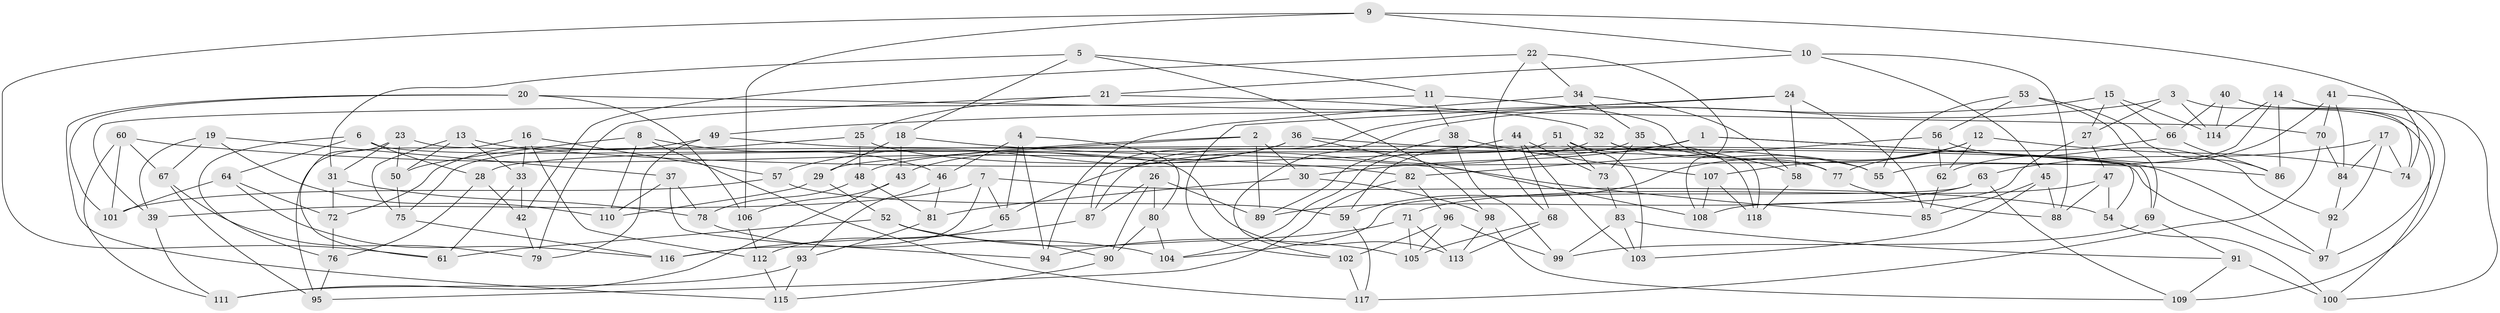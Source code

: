 // Generated by graph-tools (version 1.1) at 2025/50/03/09/25 03:50:56]
// undirected, 118 vertices, 236 edges
graph export_dot {
graph [start="1"]
  node [color=gray90,style=filled];
  1;
  2;
  3;
  4;
  5;
  6;
  7;
  8;
  9;
  10;
  11;
  12;
  13;
  14;
  15;
  16;
  17;
  18;
  19;
  20;
  21;
  22;
  23;
  24;
  25;
  26;
  27;
  28;
  29;
  30;
  31;
  32;
  33;
  34;
  35;
  36;
  37;
  38;
  39;
  40;
  41;
  42;
  43;
  44;
  45;
  46;
  47;
  48;
  49;
  50;
  51;
  52;
  53;
  54;
  55;
  56;
  57;
  58;
  59;
  60;
  61;
  62;
  63;
  64;
  65;
  66;
  67;
  68;
  69;
  70;
  71;
  72;
  73;
  74;
  75;
  76;
  77;
  78;
  79;
  80;
  81;
  82;
  83;
  84;
  85;
  86;
  87;
  88;
  89;
  90;
  91;
  92;
  93;
  94;
  95;
  96;
  97;
  98;
  99;
  100;
  101;
  102;
  103;
  104;
  105;
  106;
  107;
  108;
  109;
  110;
  111;
  112;
  113;
  114;
  115;
  116;
  117;
  118;
  1 -- 69;
  1 -- 30;
  1 -- 28;
  1 -- 54;
  2 -- 48;
  2 -- 29;
  2 -- 89;
  2 -- 30;
  3 -- 27;
  3 -- 102;
  3 -- 114;
  3 -- 100;
  4 -- 94;
  4 -- 46;
  4 -- 65;
  4 -- 80;
  5 -- 98;
  5 -- 31;
  5 -- 11;
  5 -- 18;
  6 -- 64;
  6 -- 28;
  6 -- 76;
  6 -- 113;
  7 -- 54;
  7 -- 116;
  7 -- 39;
  7 -- 65;
  8 -- 46;
  8 -- 117;
  8 -- 50;
  8 -- 110;
  9 -- 106;
  9 -- 61;
  9 -- 10;
  9 -- 74;
  10 -- 45;
  10 -- 88;
  10 -- 21;
  11 -- 39;
  11 -- 77;
  11 -- 38;
  12 -- 74;
  12 -- 107;
  12 -- 59;
  12 -- 62;
  13 -- 33;
  13 -- 50;
  13 -- 86;
  13 -- 75;
  14 -- 100;
  14 -- 114;
  14 -- 86;
  14 -- 55;
  15 -- 27;
  15 -- 87;
  15 -- 114;
  15 -- 66;
  16 -- 33;
  16 -- 95;
  16 -- 57;
  16 -- 112;
  17 -- 74;
  17 -- 84;
  17 -- 92;
  17 -- 63;
  18 -- 29;
  18 -- 43;
  18 -- 85;
  19 -- 67;
  19 -- 110;
  19 -- 39;
  19 -- 37;
  20 -- 70;
  20 -- 115;
  20 -- 106;
  20 -- 101;
  21 -- 32;
  21 -- 79;
  21 -- 25;
  22 -- 68;
  22 -- 42;
  22 -- 108;
  22 -- 34;
  23 -- 50;
  23 -- 61;
  23 -- 97;
  23 -- 31;
  24 -- 58;
  24 -- 85;
  24 -- 49;
  24 -- 102;
  25 -- 75;
  25 -- 55;
  25 -- 48;
  26 -- 89;
  26 -- 87;
  26 -- 80;
  26 -- 90;
  27 -- 108;
  27 -- 47;
  28 -- 42;
  28 -- 76;
  29 -- 52;
  29 -- 110;
  30 -- 98;
  30 -- 81;
  31 -- 72;
  31 -- 78;
  32 -- 118;
  32 -- 65;
  32 -- 55;
  33 -- 61;
  33 -- 42;
  34 -- 35;
  34 -- 94;
  34 -- 58;
  35 -- 59;
  35 -- 58;
  35 -- 73;
  36 -- 43;
  36 -- 57;
  36 -- 97;
  36 -- 108;
  37 -- 78;
  37 -- 94;
  37 -- 110;
  38 -- 107;
  38 -- 89;
  38 -- 99;
  39 -- 111;
  40 -- 66;
  40 -- 74;
  40 -- 97;
  40 -- 114;
  41 -- 62;
  41 -- 84;
  41 -- 70;
  41 -- 109;
  42 -- 79;
  43 -- 111;
  43 -- 106;
  44 -- 73;
  44 -- 68;
  44 -- 103;
  44 -- 104;
  45 -- 103;
  45 -- 85;
  45 -- 88;
  46 -- 81;
  46 -- 93;
  47 -- 54;
  47 -- 88;
  47 -- 71;
  48 -- 81;
  48 -- 78;
  49 -- 77;
  49 -- 72;
  49 -- 79;
  50 -- 75;
  51 -- 73;
  51 -- 118;
  51 -- 103;
  51 -- 87;
  52 -- 105;
  52 -- 90;
  52 -- 61;
  53 -- 56;
  53 -- 86;
  53 -- 55;
  53 -- 69;
  54 -- 100;
  56 -- 92;
  56 -- 62;
  56 -- 82;
  57 -- 101;
  57 -- 59;
  58 -- 118;
  59 -- 117;
  60 -- 67;
  60 -- 101;
  60 -- 82;
  60 -- 111;
  62 -- 85;
  63 -- 89;
  63 -- 104;
  63 -- 109;
  64 -- 72;
  64 -- 101;
  64 -- 116;
  65 -- 112;
  66 -- 77;
  66 -- 86;
  67 -- 95;
  67 -- 79;
  68 -- 113;
  68 -- 105;
  69 -- 99;
  69 -- 91;
  70 -- 84;
  70 -- 117;
  71 -- 113;
  71 -- 105;
  71 -- 94;
  72 -- 76;
  73 -- 83;
  75 -- 116;
  76 -- 95;
  77 -- 88;
  78 -- 104;
  80 -- 104;
  80 -- 90;
  81 -- 93;
  82 -- 96;
  82 -- 95;
  83 -- 91;
  83 -- 103;
  83 -- 99;
  84 -- 92;
  87 -- 116;
  90 -- 115;
  91 -- 100;
  91 -- 109;
  92 -- 97;
  93 -- 115;
  93 -- 111;
  96 -- 99;
  96 -- 102;
  96 -- 105;
  98 -- 113;
  98 -- 109;
  102 -- 117;
  106 -- 112;
  107 -- 108;
  107 -- 118;
  112 -- 115;
}
